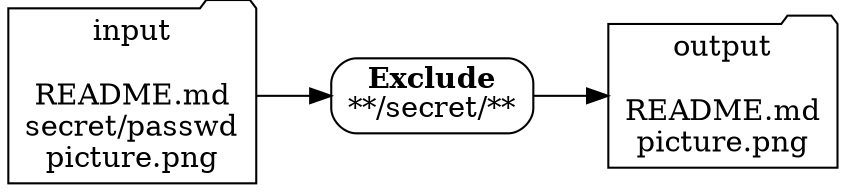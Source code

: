 digraph G {
  rankdir="LR";
  labeljust="l";
  node [shape="rect"; style="rounded"; ]


  String_5ce33a58 [label="input\n\nREADME.md\nsecret/passwd\npicture.png"; shape="folder"; ]
  Exclude_3ebff828 [label=<<b>Exclude</b><br/>**/secret/**>; ]
  String_78a287ed [label="output\n\nREADME.md\npicture.png"; shape="folder"; ]

  String_5ce33a58 -> Exclude_3ebff828;
  Exclude_3ebff828 -> String_78a287ed;
}
